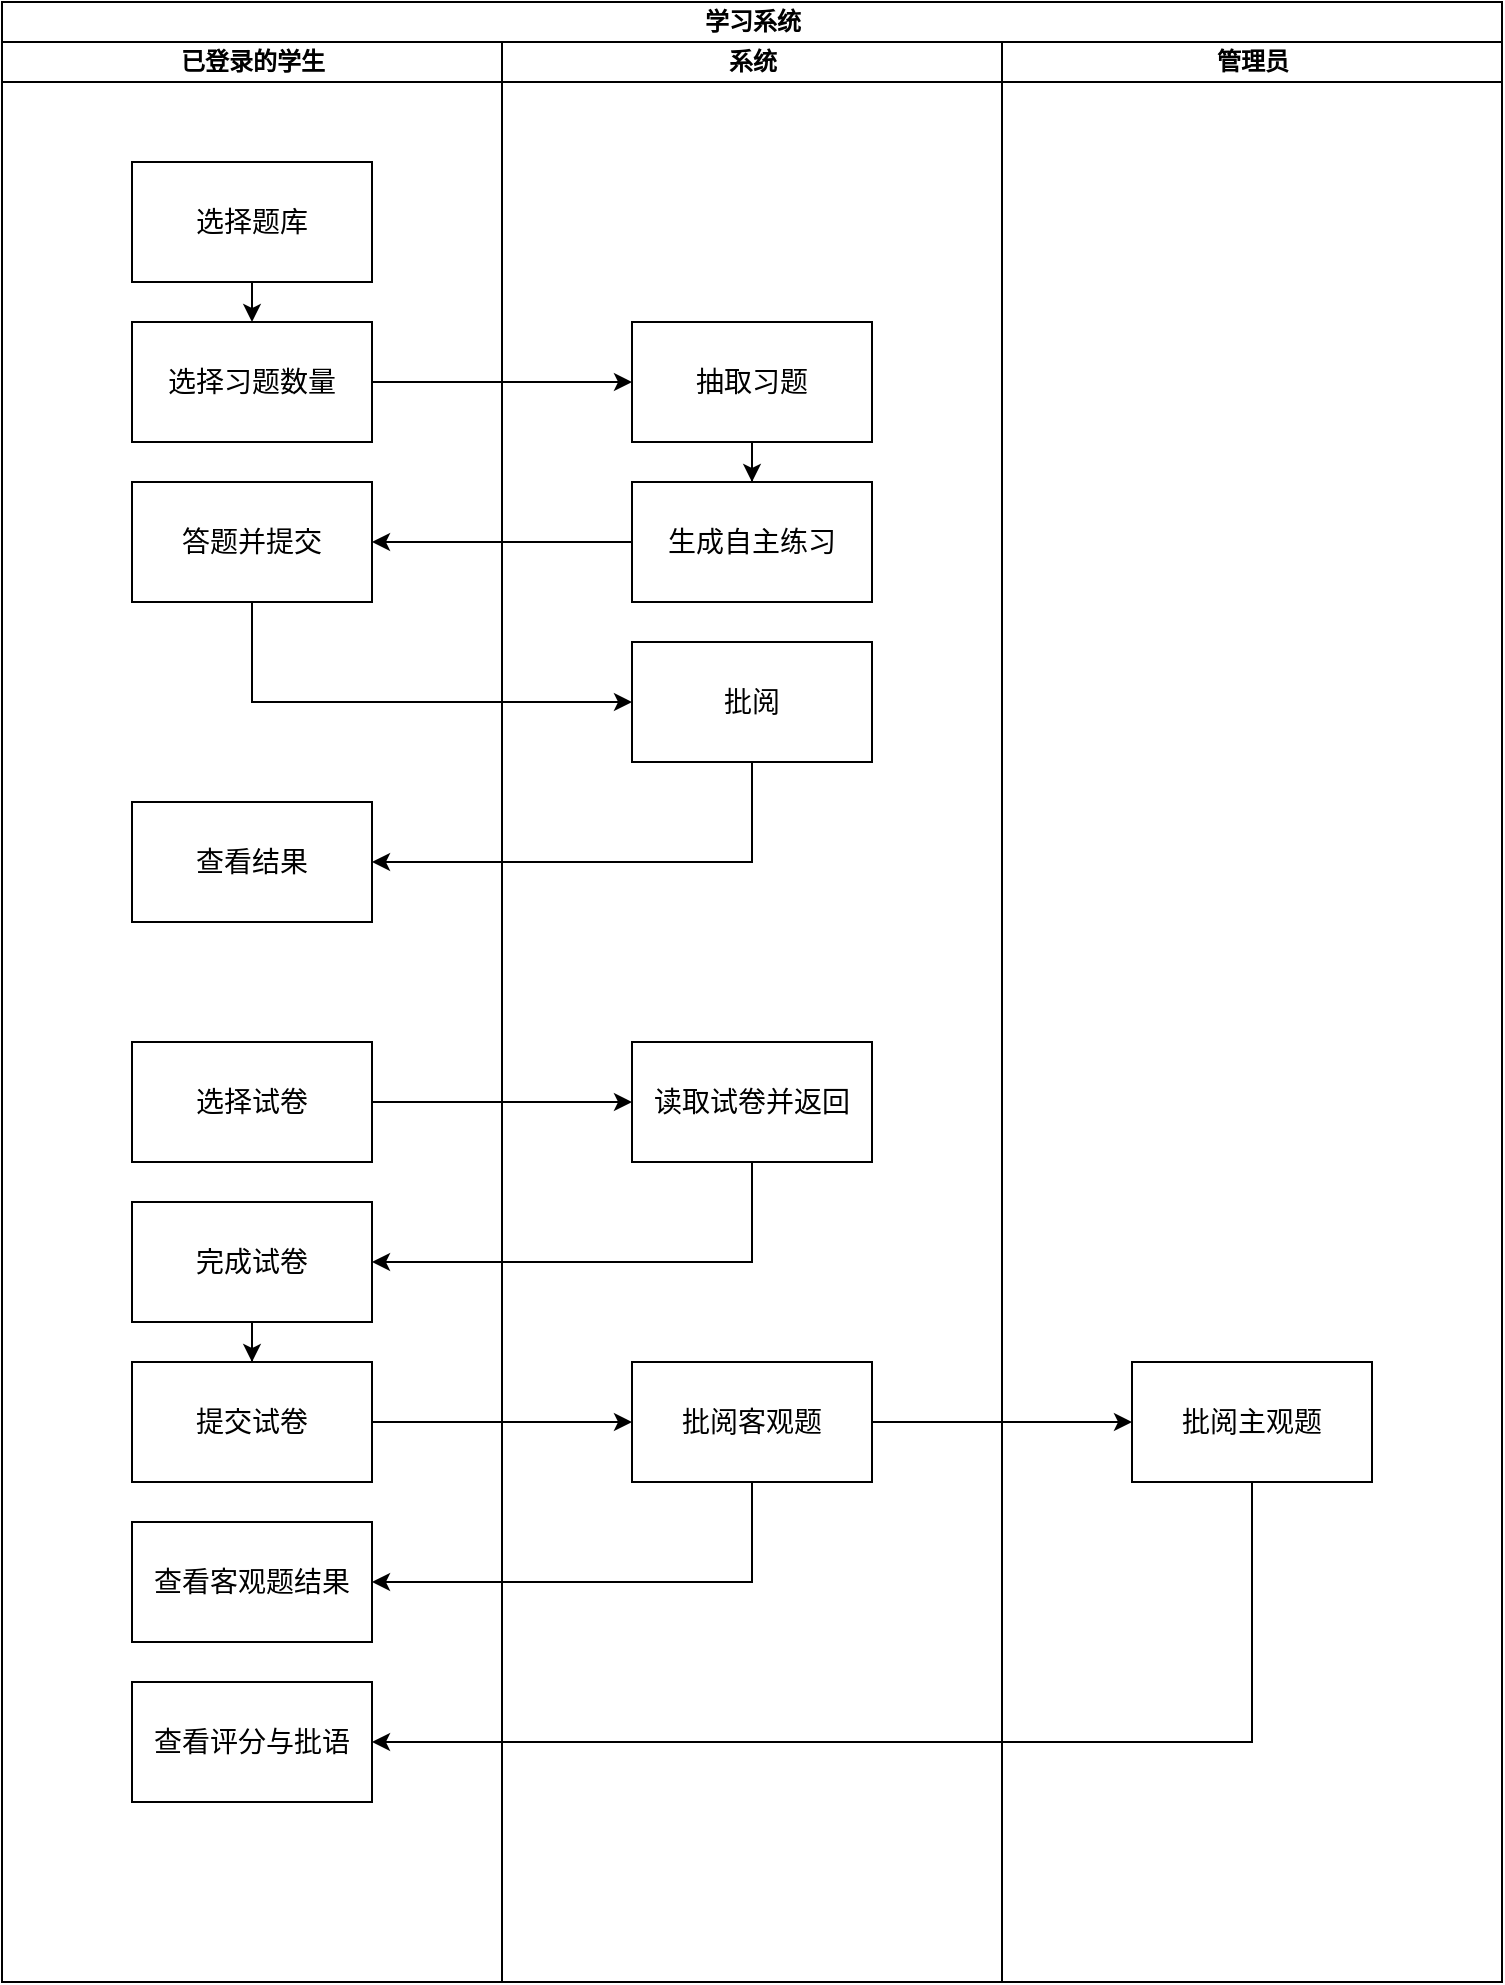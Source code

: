<mxfile version="12.4.8" type="device"><diagram name="Page-1" id="0783ab3e-0a74-02c8-0abd-f7b4e66b4bec"><mxGraphModel dx="1038" dy="615" grid="1" gridSize="10" guides="1" tooltips="1" connect="1" arrows="1" fold="1" page="1" pageScale="1" pageWidth="850" pageHeight="1100" background="#ffffff" math="0" shadow="0"><root><mxCell id="0"/><mxCell id="1" parent="0"/><mxCell id="1c1d494c118603dd-1" value="学习系统" style="swimlane;html=1;childLayout=stackLayout;startSize=20;rounded=0;shadow=0;comic=0;labelBackgroundColor=none;strokeWidth=1;fontFamily=Verdana;fontSize=12;align=center;" parent="1" vertex="1"><mxGeometry x="40" y="20" width="750" height="990" as="geometry"/></mxCell><mxCell id="1c1d494c118603dd-2" value="已登录的学生" style="swimlane;html=1;startSize=20;" parent="1c1d494c118603dd-1" vertex="1"><mxGeometry y="20" width="250" height="970" as="geometry"/></mxCell><mxCell id="ITpuE3AmLSoa5ugwCeOe-247" style="edgeStyle=orthogonalEdgeStyle;rounded=0;orthogonalLoop=1;jettySize=auto;html=1;exitX=0.5;exitY=1;exitDx=0;exitDy=0;entryX=0.5;entryY=0;entryDx=0;entryDy=0;" edge="1" parent="1c1d494c118603dd-2" source="ITpuE3AmLSoa5ugwCeOe-245" target="ITpuE3AmLSoa5ugwCeOe-246"><mxGeometry relative="1" as="geometry"/></mxCell><mxCell id="ITpuE3AmLSoa5ugwCeOe-245" value="&lt;font style=&quot;font-size: 14px&quot;&gt;选择题库&lt;/font&gt;" style="rounded=0;whiteSpace=wrap;html=1;" vertex="1" parent="1c1d494c118603dd-2"><mxGeometry x="65" y="60" width="120" height="60" as="geometry"/></mxCell><mxCell id="ITpuE3AmLSoa5ugwCeOe-246" value="&lt;font style=&quot;font-size: 14px&quot;&gt;选择习题数量&lt;br&gt;&lt;/font&gt;" style="rounded=0;whiteSpace=wrap;html=1;" vertex="1" parent="1c1d494c118603dd-2"><mxGeometry x="65" y="140" width="120" height="60" as="geometry"/></mxCell><mxCell id="ITpuE3AmLSoa5ugwCeOe-252" value="&lt;font style=&quot;font-size: 14px&quot;&gt;答题并提交&lt;/font&gt;" style="rounded=0;whiteSpace=wrap;html=1;" vertex="1" parent="1c1d494c118603dd-2"><mxGeometry x="65" y="220" width="120" height="60" as="geometry"/></mxCell><mxCell id="ITpuE3AmLSoa5ugwCeOe-256" value="&lt;font style=&quot;font-size: 14px&quot;&gt;查看结果&lt;/font&gt;" style="rounded=0;whiteSpace=wrap;html=1;" vertex="1" parent="1c1d494c118603dd-2"><mxGeometry x="65" y="380" width="120" height="60" as="geometry"/></mxCell><mxCell id="ITpuE3AmLSoa5ugwCeOe-258" value="&lt;font style=&quot;font-size: 14px&quot;&gt;选择试卷&lt;br&gt;&lt;/font&gt;" style="rounded=0;whiteSpace=wrap;html=1;" vertex="1" parent="1c1d494c118603dd-2"><mxGeometry x="65" y="500" width="120" height="60" as="geometry"/></mxCell><mxCell id="ITpuE3AmLSoa5ugwCeOe-264" value="" style="edgeStyle=orthogonalEdgeStyle;rounded=0;orthogonalLoop=1;jettySize=auto;html=1;" edge="1" parent="1c1d494c118603dd-2" source="ITpuE3AmLSoa5ugwCeOe-261" target="ITpuE3AmLSoa5ugwCeOe-263"><mxGeometry relative="1" as="geometry"/></mxCell><mxCell id="ITpuE3AmLSoa5ugwCeOe-261" value="&lt;font style=&quot;font-size: 14px&quot;&gt;完成试卷&lt;/font&gt;" style="rounded=0;whiteSpace=wrap;html=1;" vertex="1" parent="1c1d494c118603dd-2"><mxGeometry x="65" y="580" width="120" height="60" as="geometry"/></mxCell><mxCell id="ITpuE3AmLSoa5ugwCeOe-263" value="&lt;font style=&quot;font-size: 14px&quot;&gt;提交试卷&lt;/font&gt;" style="rounded=0;whiteSpace=wrap;html=1;" vertex="1" parent="1c1d494c118603dd-2"><mxGeometry x="65" y="660" width="120" height="60" as="geometry"/></mxCell><mxCell id="ITpuE3AmLSoa5ugwCeOe-267" value="&lt;font style=&quot;font-size: 14px&quot;&gt;查看客观题结果&lt;/font&gt;" style="rounded=0;whiteSpace=wrap;html=1;" vertex="1" parent="1c1d494c118603dd-2"><mxGeometry x="65" y="740" width="120" height="60" as="geometry"/></mxCell><mxCell id="ITpuE3AmLSoa5ugwCeOe-271" value="&lt;font style=&quot;font-size: 14px&quot;&gt;查看评分与批语&lt;/font&gt;" style="rounded=0;whiteSpace=wrap;html=1;" vertex="1" parent="1c1d494c118603dd-2"><mxGeometry x="65" y="820" width="120" height="60" as="geometry"/></mxCell><mxCell id="1c1d494c118603dd-3" value="系统" style="swimlane;html=1;startSize=20;" parent="1c1d494c118603dd-1" vertex="1"><mxGeometry x="250" y="20" width="250" height="970" as="geometry"/></mxCell><mxCell id="ITpuE3AmLSoa5ugwCeOe-251" value="" style="edgeStyle=orthogonalEdgeStyle;rounded=0;orthogonalLoop=1;jettySize=auto;html=1;" edge="1" parent="1c1d494c118603dd-3" source="ITpuE3AmLSoa5ugwCeOe-248" target="ITpuE3AmLSoa5ugwCeOe-250"><mxGeometry relative="1" as="geometry"/></mxCell><mxCell id="ITpuE3AmLSoa5ugwCeOe-248" value="&lt;font style=&quot;font-size: 14px&quot;&gt;抽取习题&lt;/font&gt;" style="rounded=0;whiteSpace=wrap;html=1;" vertex="1" parent="1c1d494c118603dd-3"><mxGeometry x="65" y="140" width="120" height="60" as="geometry"/></mxCell><mxCell id="ITpuE3AmLSoa5ugwCeOe-250" value="&lt;font style=&quot;font-size: 14px&quot;&gt;生成自主练习&lt;br&gt;&lt;/font&gt;" style="rounded=0;whiteSpace=wrap;html=1;" vertex="1" parent="1c1d494c118603dd-3"><mxGeometry x="65" y="220" width="120" height="60" as="geometry"/></mxCell><mxCell id="ITpuE3AmLSoa5ugwCeOe-254" value="&lt;font style=&quot;font-size: 14px&quot;&gt;批阅&lt;/font&gt;" style="rounded=0;whiteSpace=wrap;html=1;" vertex="1" parent="1c1d494c118603dd-3"><mxGeometry x="65" y="300" width="120" height="60" as="geometry"/></mxCell><mxCell id="ITpuE3AmLSoa5ugwCeOe-259" value="&lt;font style=&quot;font-size: 14px&quot;&gt;读取试卷并返回&lt;/font&gt;" style="rounded=0;whiteSpace=wrap;html=1;" vertex="1" parent="1c1d494c118603dd-3"><mxGeometry x="65" y="500" width="120" height="60" as="geometry"/></mxCell><mxCell id="ITpuE3AmLSoa5ugwCeOe-265" value="&lt;font style=&quot;font-size: 14px&quot;&gt;批阅客观题&lt;/font&gt;" style="rounded=0;whiteSpace=wrap;html=1;" vertex="1" parent="1c1d494c118603dd-3"><mxGeometry x="65" y="660" width="120" height="60" as="geometry"/></mxCell><mxCell id="1c1d494c118603dd-4" value="管理员" style="swimlane;html=1;startSize=20;" parent="1c1d494c118603dd-1" vertex="1"><mxGeometry x="500" y="20" width="250" height="970" as="geometry"/></mxCell><mxCell id="ITpuE3AmLSoa5ugwCeOe-269" value="&lt;font style=&quot;font-size: 14px&quot;&gt;批阅主观题&lt;/font&gt;" style="rounded=0;whiteSpace=wrap;html=1;" vertex="1" parent="1c1d494c118603dd-4"><mxGeometry x="65" y="660" width="120" height="60" as="geometry"/></mxCell><mxCell id="ITpuE3AmLSoa5ugwCeOe-249" value="" style="edgeStyle=orthogonalEdgeStyle;rounded=0;orthogonalLoop=1;jettySize=auto;html=1;" edge="1" parent="1c1d494c118603dd-1" source="ITpuE3AmLSoa5ugwCeOe-246" target="ITpuE3AmLSoa5ugwCeOe-248"><mxGeometry relative="1" as="geometry"/></mxCell><mxCell id="ITpuE3AmLSoa5ugwCeOe-253" value="" style="edgeStyle=orthogonalEdgeStyle;rounded=0;orthogonalLoop=1;jettySize=auto;html=1;" edge="1" parent="1c1d494c118603dd-1" source="ITpuE3AmLSoa5ugwCeOe-250" target="ITpuE3AmLSoa5ugwCeOe-252"><mxGeometry relative="1" as="geometry"/></mxCell><mxCell id="ITpuE3AmLSoa5ugwCeOe-255" value="" style="edgeStyle=orthogonalEdgeStyle;rounded=0;orthogonalLoop=1;jettySize=auto;html=1;entryX=0;entryY=0.5;entryDx=0;entryDy=0;" edge="1" parent="1c1d494c118603dd-1" source="ITpuE3AmLSoa5ugwCeOe-252" target="ITpuE3AmLSoa5ugwCeOe-254"><mxGeometry relative="1" as="geometry"><Array as="points"><mxPoint x="125" y="350"/></Array></mxGeometry></mxCell><mxCell id="ITpuE3AmLSoa5ugwCeOe-257" value="" style="edgeStyle=orthogonalEdgeStyle;rounded=0;orthogonalLoop=1;jettySize=auto;html=1;" edge="1" parent="1c1d494c118603dd-1" source="ITpuE3AmLSoa5ugwCeOe-254" target="ITpuE3AmLSoa5ugwCeOe-256"><mxGeometry relative="1" as="geometry"><Array as="points"><mxPoint x="375" y="430"/></Array></mxGeometry></mxCell><mxCell id="ITpuE3AmLSoa5ugwCeOe-260" value="" style="edgeStyle=orthogonalEdgeStyle;rounded=0;orthogonalLoop=1;jettySize=auto;html=1;" edge="1" parent="1c1d494c118603dd-1" source="ITpuE3AmLSoa5ugwCeOe-258" target="ITpuE3AmLSoa5ugwCeOe-259"><mxGeometry relative="1" as="geometry"/></mxCell><mxCell id="ITpuE3AmLSoa5ugwCeOe-262" value="" style="edgeStyle=orthogonalEdgeStyle;rounded=0;orthogonalLoop=1;jettySize=auto;html=1;" edge="1" parent="1c1d494c118603dd-1" source="ITpuE3AmLSoa5ugwCeOe-259" target="ITpuE3AmLSoa5ugwCeOe-261"><mxGeometry relative="1" as="geometry"><Array as="points"><mxPoint x="375" y="620"/><mxPoint x="375" y="620"/></Array></mxGeometry></mxCell><mxCell id="ITpuE3AmLSoa5ugwCeOe-266" value="" style="edgeStyle=orthogonalEdgeStyle;rounded=0;orthogonalLoop=1;jettySize=auto;html=1;" edge="1" parent="1c1d494c118603dd-1" source="ITpuE3AmLSoa5ugwCeOe-263" target="ITpuE3AmLSoa5ugwCeOe-265"><mxGeometry relative="1" as="geometry"/></mxCell><mxCell id="ITpuE3AmLSoa5ugwCeOe-268" value="" style="edgeStyle=orthogonalEdgeStyle;rounded=0;orthogonalLoop=1;jettySize=auto;html=1;" edge="1" parent="1c1d494c118603dd-1" source="ITpuE3AmLSoa5ugwCeOe-265" target="ITpuE3AmLSoa5ugwCeOe-267"><mxGeometry relative="1" as="geometry"><Array as="points"><mxPoint x="375" y="790"/></Array></mxGeometry></mxCell><mxCell id="ITpuE3AmLSoa5ugwCeOe-270" value="" style="edgeStyle=orthogonalEdgeStyle;rounded=0;orthogonalLoop=1;jettySize=auto;html=1;" edge="1" parent="1c1d494c118603dd-1" source="ITpuE3AmLSoa5ugwCeOe-265" target="ITpuE3AmLSoa5ugwCeOe-269"><mxGeometry relative="1" as="geometry"/></mxCell><mxCell id="ITpuE3AmLSoa5ugwCeOe-272" value="" style="edgeStyle=orthogonalEdgeStyle;rounded=0;orthogonalLoop=1;jettySize=auto;html=1;" edge="1" parent="1c1d494c118603dd-1" source="ITpuE3AmLSoa5ugwCeOe-269" target="ITpuE3AmLSoa5ugwCeOe-271"><mxGeometry relative="1" as="geometry"><Array as="points"><mxPoint x="625" y="870"/></Array></mxGeometry></mxCell></root></mxGraphModel></diagram></mxfile>